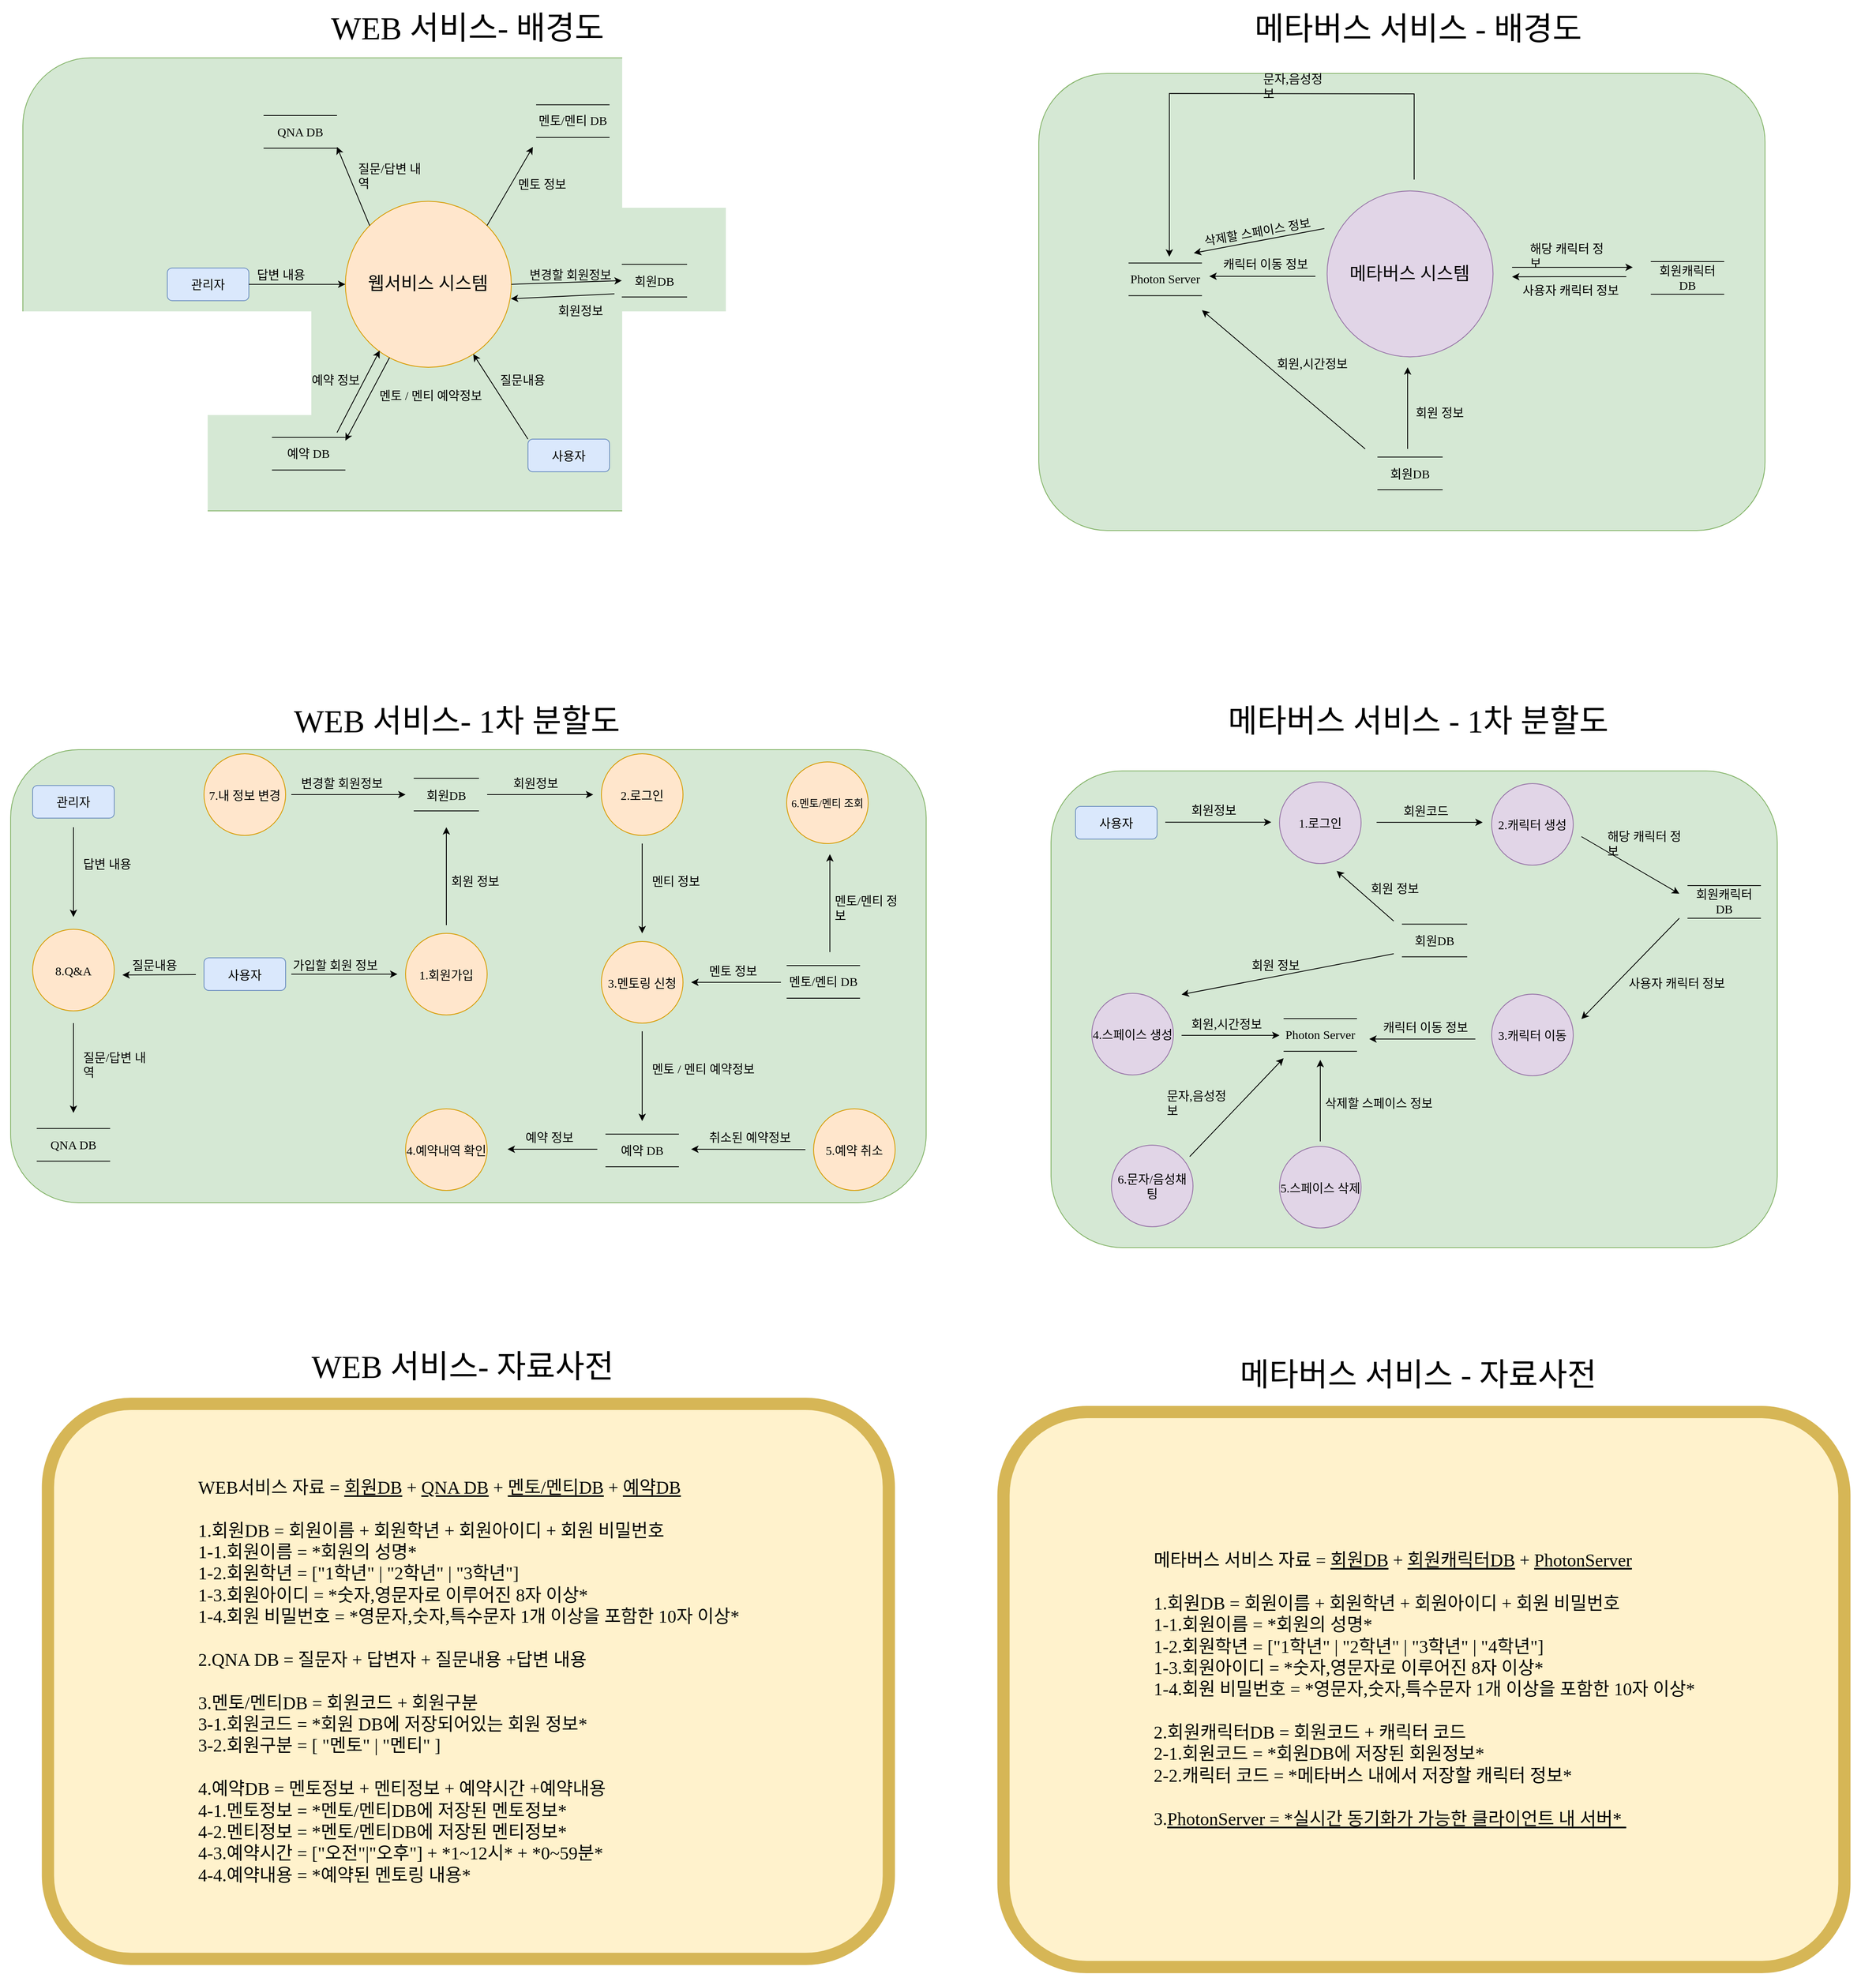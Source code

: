 <mxfile version="17.1.5" type="device"><diagram id="-OunWYBne3AR_iL73mro" name="Page-1"><mxGraphModel dx="981" dy="548" grid="1" gridSize="10" guides="1" tooltips="1" connect="1" arrows="1" fold="1" page="1" pageScale="1" pageWidth="1169" pageHeight="827" math="0" shadow="0"><root><mxCell id="0"/><mxCell id="1" parent="0"/><mxCell id="7ZHbH-6lriujdF9TPf_T-72" value="" style="rounded=1;whiteSpace=wrap;html=1;fontFamily=Jua;fontSource=https%3A%2F%2Ffonts.googleapis.com%2Fcss%3Ffamily%3DJua;fontSize=15;fillColor=#d5e8d4;strokeColor=#82b366;shadow=0;" parent="1" vertex="1"><mxGeometry x="1290" y="110" width="890" height="560" as="geometry"/></mxCell><mxCell id="7ZHbH-6lriujdF9TPf_T-37" value="" style="rounded=1;whiteSpace=wrap;html=1;fontFamily=Jua;fontSource=https%3A%2F%2Ffonts.googleapis.com%2Fcss%3Ffamily%3DJua;fontSize=15;fillColor=#d5e8d4;strokeColor=#82b366;shadow=0;" parent="1" vertex="1"><mxGeometry x="45" y="90.82" width="1122" height="555" as="geometry"/></mxCell><mxCell id="6_DLsamDY0g5jkmVOjVb-47" value="" style="rounded=1;whiteSpace=wrap;html=1;fontFamily=Jua;fontSource=https%3A%2F%2Ffonts.googleapis.com%2Fcss%3Ffamily%3DJua;fontSize=15;fillColor=#d5e8d4;strokeColor=#82b366;shadow=0;" parent="1" vertex="1"><mxGeometry x="30" y="938.5" width="1122" height="555" as="geometry"/></mxCell><mxCell id="6_DLsamDY0g5jkmVOjVb-2" value="&lt;font style=&quot;font-size: 15px&quot;&gt;1.회원가입&lt;/font&gt;" style="ellipse;whiteSpace=wrap;html=1;aspect=fixed;fillColor=#ffe6cc;strokeColor=#d79b00;fontFamily=Jua;fontSource=https%3A%2F%2Ffonts.googleapis.com%2Fcss%3Ffamily%3DJua;" parent="1" vertex="1"><mxGeometry x="514" y="1163.5" width="100" height="100" as="geometry"/></mxCell><mxCell id="6_DLsamDY0g5jkmVOjVb-3" value="사용자" style="rounded=1;whiteSpace=wrap;html=1;fillColor=#dae8fc;strokeColor=#6c8ebf;fontSize=15;fontStyle=0;fontFamily=Jua;fontSource=https%3A%2F%2Ffonts.googleapis.com%2Fcss%3Ffamily%3DJua;" parent="1" vertex="1"><mxGeometry x="267" y="1193.5" width="100" height="40" as="geometry"/></mxCell><mxCell id="6_DLsamDY0g5jkmVOjVb-4" value="&lt;font style=&quot;font-size: 15px&quot;&gt;2.로그인&lt;/font&gt;" style="ellipse;whiteSpace=wrap;html=1;aspect=fixed;fillColor=#ffe6cc;strokeColor=#d79b00;fontFamily=Jua;fontSource=https%3A%2F%2Ffonts.googleapis.com%2Fcss%3Ffamily%3DJua;" parent="1" vertex="1"><mxGeometry x="754" y="943.5" width="100" height="100" as="geometry"/></mxCell><mxCell id="6_DLsamDY0g5jkmVOjVb-5" value="" style="endArrow=none;html=1;rounded=0;fontFamily=Jua;fontSource=https%3A%2F%2Ffonts.googleapis.com%2Fcss%3Ffamily%3DJua;fontSize=15;fontStyle=0" parent="1" edge="1"><mxGeometry width="50" height="50" relative="1" as="geometry"><mxPoint x="524" y="973.5" as="sourcePoint"/><mxPoint x="604" y="973.5" as="targetPoint"/></mxGeometry></mxCell><mxCell id="6_DLsamDY0g5jkmVOjVb-6" value="" style="endArrow=none;html=1;rounded=0;fontFamily=Jua;fontSource=https%3A%2F%2Ffonts.googleapis.com%2Fcss%3Ffamily%3DJua;fontSize=15;fontStyle=0" parent="1" edge="1"><mxGeometry width="50" height="50" relative="1" as="geometry"><mxPoint x="524" y="1013.5" as="sourcePoint"/><mxPoint x="604" y="1013.5" as="targetPoint"/></mxGeometry></mxCell><mxCell id="6_DLsamDY0g5jkmVOjVb-8" value="회원DB" style="text;html=1;strokeColor=none;fillColor=none;align=center;verticalAlign=middle;whiteSpace=wrap;rounded=0;fontFamily=Jua;fontSource=https%3A%2F%2Ffonts.googleapis.com%2Fcss%3Ffamily%3DJua;fontSize=15;fontStyle=0" parent="1" vertex="1"><mxGeometry x="524" y="973.5" width="80" height="40" as="geometry"/></mxCell><mxCell id="6_DLsamDY0g5jkmVOjVb-9" value="" style="endArrow=classic;html=1;rounded=0;fontFamily=Jua;fontSource=https%3A%2F%2Ffonts.googleapis.com%2Fcss%3Ffamily%3DJua;fontSize=15;" parent="1" edge="1"><mxGeometry width="50" height="50" relative="1" as="geometry"><mxPoint x="564" y="1153.5" as="sourcePoint"/><mxPoint x="564" y="1033.5" as="targetPoint"/></mxGeometry></mxCell><mxCell id="6_DLsamDY0g5jkmVOjVb-10" value="회원 정보" style="text;html=1;strokeColor=none;fillColor=none;align=left;verticalAlign=middle;whiteSpace=wrap;rounded=0;fontFamily=Jua;fontSource=https%3A%2F%2Ffonts.googleapis.com%2Fcss%3Ffamily%3DJua;fontSize=15;fontStyle=0" parent="1" vertex="1"><mxGeometry x="568" y="1083.5" width="90" height="30" as="geometry"/></mxCell><mxCell id="6_DLsamDY0g5jkmVOjVb-11" value="" style="endArrow=classic;html=1;rounded=0;fontFamily=Jua;fontSource=https%3A%2F%2Ffonts.googleapis.com%2Fcss%3Ffamily%3DJua;fontSize=15;" parent="1" edge="1"><mxGeometry width="50" height="50" relative="1" as="geometry"><mxPoint x="374" y="1213.5" as="sourcePoint"/><mxPoint x="504" y="1213.5" as="targetPoint"/></mxGeometry></mxCell><mxCell id="6_DLsamDY0g5jkmVOjVb-12" value="가입할 회원 정보" style="text;html=1;strokeColor=none;fillColor=none;align=left;verticalAlign=middle;whiteSpace=wrap;rounded=0;fontFamily=Jua;fontSource=https%3A%2F%2Ffonts.googleapis.com%2Fcss%3Ffamily%3DJua;fontSize=15;fontStyle=0" parent="1" vertex="1"><mxGeometry x="374" y="1186.5" width="120" height="30" as="geometry"/></mxCell><mxCell id="6_DLsamDY0g5jkmVOjVb-13" value="" style="endArrow=classic;html=1;rounded=0;fontFamily=Jua;fontSource=https%3A%2F%2Ffonts.googleapis.com%2Fcss%3Ffamily%3DJua;fontSize=15;" parent="1" edge="1"><mxGeometry width="50" height="50" relative="1" as="geometry"><mxPoint x="614" y="993.5" as="sourcePoint"/><mxPoint x="744" y="993.5" as="targetPoint"/></mxGeometry></mxCell><mxCell id="6_DLsamDY0g5jkmVOjVb-14" value="회원정보" style="text;html=1;strokeColor=none;fillColor=none;align=left;verticalAlign=middle;whiteSpace=wrap;rounded=0;fontFamily=Jua;fontSource=https%3A%2F%2Ffonts.googleapis.com%2Fcss%3Ffamily%3DJua;fontSize=15;fontStyle=0" parent="1" vertex="1"><mxGeometry x="644" y="963.5" width="90" height="30" as="geometry"/></mxCell><mxCell id="6_DLsamDY0g5jkmVOjVb-15" value="&lt;span style=&quot;font-size: 15px&quot;&gt;3.멘토링 신청&lt;/span&gt;" style="ellipse;whiteSpace=wrap;html=1;aspect=fixed;fillColor=#ffe6cc;strokeColor=#d79b00;fontFamily=Jua;fontSource=https%3A%2F%2Ffonts.googleapis.com%2Fcss%3Ffamily%3DJua;" parent="1" vertex="1"><mxGeometry x="754" y="1173.5" width="100" height="100" as="geometry"/></mxCell><mxCell id="6_DLsamDY0g5jkmVOjVb-16" value="" style="endArrow=none;html=1;rounded=0;fontFamily=Jua;fontSource=https%3A%2F%2Ffonts.googleapis.com%2Fcss%3Ffamily%3DJua;fontSize=15;fontStyle=0" parent="1" edge="1"><mxGeometry width="50" height="50" relative="1" as="geometry"><mxPoint x="981" y="1203" as="sourcePoint"/><mxPoint x="1071" y="1203" as="targetPoint"/></mxGeometry></mxCell><mxCell id="6_DLsamDY0g5jkmVOjVb-17" value="" style="endArrow=none;html=1;rounded=0;fontFamily=Jua;fontSource=https%3A%2F%2Ffonts.googleapis.com%2Fcss%3Ffamily%3DJua;fontSize=15;fontStyle=0" parent="1" edge="1"><mxGeometry width="50" height="50" relative="1" as="geometry"><mxPoint x="981" y="1243" as="sourcePoint"/><mxPoint x="1071" y="1243" as="targetPoint"/></mxGeometry></mxCell><mxCell id="6_DLsamDY0g5jkmVOjVb-18" value="멘토/멘티 DB" style="text;html=1;strokeColor=none;fillColor=none;align=center;verticalAlign=middle;whiteSpace=wrap;rounded=0;fontFamily=Jua;fontSource=https%3A%2F%2Ffonts.googleapis.com%2Fcss%3Ffamily%3DJua;fontSize=15;fontStyle=0" parent="1" vertex="1"><mxGeometry x="981" y="1207" width="90" height="30" as="geometry"/></mxCell><mxCell id="6_DLsamDY0g5jkmVOjVb-19" value="" style="endArrow=classic;html=1;rounded=0;fontFamily=Jua;fontSource=https%3A%2F%2Ffonts.googleapis.com%2Fcss%3Ffamily%3DJua;fontSize=15;" parent="1" edge="1"><mxGeometry width="50" height="50" relative="1" as="geometry"><mxPoint x="804" y="1053.5" as="sourcePoint"/><mxPoint x="804" y="1163.5" as="targetPoint"/></mxGeometry></mxCell><mxCell id="6_DLsamDY0g5jkmVOjVb-22" value="&lt;span style=&quot;font-size: 15px&quot;&gt;4.예약내역 확인&lt;/span&gt;" style="ellipse;whiteSpace=wrap;html=1;aspect=fixed;fillColor=#ffe6cc;strokeColor=#d79b00;fontFamily=Jua;fontSource=https%3A%2F%2Ffonts.googleapis.com%2Fcss%3Ffamily%3DJua;" parent="1" vertex="1"><mxGeometry x="514" y="1378.5" width="100" height="100" as="geometry"/></mxCell><mxCell id="6_DLsamDY0g5jkmVOjVb-23" value="" style="endArrow=none;html=1;rounded=0;fontFamily=Jua;fontSource=https%3A%2F%2Ffonts.googleapis.com%2Fcss%3Ffamily%3DJua;fontSize=15;fontStyle=0" parent="1" edge="1"><mxGeometry width="50" height="50" relative="1" as="geometry"><mxPoint x="759" y="1409.5" as="sourcePoint"/><mxPoint x="849" y="1409.5" as="targetPoint"/></mxGeometry></mxCell><mxCell id="6_DLsamDY0g5jkmVOjVb-24" value="" style="endArrow=none;html=1;rounded=0;fontFamily=Jua;fontSource=https%3A%2F%2Ffonts.googleapis.com%2Fcss%3Ffamily%3DJua;fontSize=15;fontStyle=0" parent="1" edge="1"><mxGeometry width="50" height="50" relative="1" as="geometry"><mxPoint x="759" y="1449.5" as="sourcePoint"/><mxPoint x="849" y="1449.5" as="targetPoint"/></mxGeometry></mxCell><mxCell id="6_DLsamDY0g5jkmVOjVb-25" value="예약 DB" style="text;html=1;strokeColor=none;fillColor=none;align=center;verticalAlign=middle;whiteSpace=wrap;rounded=0;fontFamily=Jua;fontSource=https%3A%2F%2Ffonts.googleapis.com%2Fcss%3Ffamily%3DJua;fontSize=15;fontStyle=0" parent="1" vertex="1"><mxGeometry x="759" y="1413.5" width="90" height="30" as="geometry"/></mxCell><mxCell id="6_DLsamDY0g5jkmVOjVb-26" value="" style="endArrow=classic;html=1;rounded=0;fontFamily=Jua;fontSource=https%3A%2F%2Ffonts.googleapis.com%2Fcss%3Ffamily%3DJua;fontSize=15;" parent="1" edge="1"><mxGeometry width="50" height="50" relative="1" as="geometry"><mxPoint x="749" y="1428" as="sourcePoint"/><mxPoint x="639" y="1428" as="targetPoint"/></mxGeometry></mxCell><mxCell id="6_DLsamDY0g5jkmVOjVb-27" value="예약 정보" style="text;html=1;strokeColor=none;fillColor=none;align=left;verticalAlign=middle;whiteSpace=wrap;rounded=0;fontFamily=Jua;fontSource=https%3A%2F%2Ffonts.googleapis.com%2Fcss%3Ffamily%3DJua;fontSize=15;fontStyle=0" parent="1" vertex="1"><mxGeometry x="659" y="1398" width="90" height="30" as="geometry"/></mxCell><mxCell id="6_DLsamDY0g5jkmVOjVb-29" value="멘티 정보" style="text;html=1;strokeColor=none;fillColor=none;align=left;verticalAlign=middle;whiteSpace=wrap;rounded=0;fontFamily=Jua;fontSource=https%3A%2F%2Ffonts.googleapis.com%2Fcss%3Ffamily%3DJua;fontSize=15;fontStyle=0" parent="1" vertex="1"><mxGeometry x="814" y="1083.5" width="90" height="30" as="geometry"/></mxCell><mxCell id="6_DLsamDY0g5jkmVOjVb-31" value="" style="endArrow=classic;html=1;rounded=0;fontFamily=Jua;fontSource=https%3A%2F%2Ffonts.googleapis.com%2Fcss%3Ffamily%3DJua;fontSize=15;" parent="1" edge="1"><mxGeometry width="50" height="50" relative="1" as="geometry"><mxPoint x="974" y="1223.5" as="sourcePoint"/><mxPoint x="864" y="1223.5" as="targetPoint"/></mxGeometry></mxCell><mxCell id="6_DLsamDY0g5jkmVOjVb-32" value="멘토 정보" style="text;html=1;strokeColor=none;fillColor=none;align=left;verticalAlign=middle;whiteSpace=wrap;rounded=0;fontFamily=Jua;fontSource=https%3A%2F%2Ffonts.googleapis.com%2Fcss%3Ffamily%3DJua;fontSize=15;fontStyle=0" parent="1" vertex="1"><mxGeometry x="884" y="1193.5" width="90" height="30" as="geometry"/></mxCell><mxCell id="6_DLsamDY0g5jkmVOjVb-33" value="" style="endArrow=classic;html=1;rounded=0;fontFamily=Jua;fontSource=https%3A%2F%2Ffonts.googleapis.com%2Fcss%3Ffamily%3DJua;fontSize=15;" parent="1" edge="1"><mxGeometry width="50" height="50" relative="1" as="geometry"><mxPoint x="804" y="1283.5" as="sourcePoint"/><mxPoint x="804" y="1393.5" as="targetPoint"/></mxGeometry></mxCell><mxCell id="6_DLsamDY0g5jkmVOjVb-34" value="멘토 / 멘티 예약정보" style="text;html=1;strokeColor=none;fillColor=none;align=left;verticalAlign=middle;whiteSpace=wrap;rounded=0;fontFamily=Jua;fontSource=https%3A%2F%2Ffonts.googleapis.com%2Fcss%3Ffamily%3DJua;fontSize=15;fontStyle=0" parent="1" vertex="1"><mxGeometry x="814" y="1313.5" width="140" height="30" as="geometry"/></mxCell><mxCell id="6_DLsamDY0g5jkmVOjVb-37" value="&lt;span style=&quot;font-size: 15px&quot;&gt;5.예약 취소&lt;br&gt;&lt;/span&gt;" style="ellipse;whiteSpace=wrap;html=1;aspect=fixed;fillColor=#ffe6cc;strokeColor=#d79b00;fontFamily=Jua;fontSource=https%3A%2F%2Ffonts.googleapis.com%2Fcss%3Ffamily%3DJua;" parent="1" vertex="1"><mxGeometry x="1014" y="1378.5" width="100" height="100" as="geometry"/></mxCell><mxCell id="6_DLsamDY0g5jkmVOjVb-38" value="" style="endArrow=classic;html=1;rounded=0;fontFamily=Jua;fontSource=https%3A%2F%2Ffonts.googleapis.com%2Fcss%3Ffamily%3DJua;fontSize=15;" parent="1" edge="1"><mxGeometry width="50" height="50" relative="1" as="geometry"><mxPoint x="1004" y="1428.5" as="sourcePoint"/><mxPoint x="864" y="1428" as="targetPoint"/></mxGeometry></mxCell><mxCell id="6_DLsamDY0g5jkmVOjVb-39" value="취소된 예약정보" style="text;html=1;strokeColor=none;fillColor=none;align=left;verticalAlign=middle;whiteSpace=wrap;rounded=0;fontFamily=Jua;fontSource=https%3A%2F%2Ffonts.googleapis.com%2Fcss%3Ffamily%3DJua;fontSize=15;fontStyle=0" parent="1" vertex="1"><mxGeometry x="884" y="1398" width="110" height="30" as="geometry"/></mxCell><mxCell id="6_DLsamDY0g5jkmVOjVb-40" value="&lt;span style=&quot;font-size: 13px;&quot;&gt;6.멘토/멘티 조회&lt;br style=&quot;font-size: 13px;&quot;&gt;&lt;/span&gt;" style="ellipse;whiteSpace=wrap;html=1;aspect=fixed;fillColor=#ffe6cc;strokeColor=#d79b00;fontFamily=Jua;fontSource=https%3A%2F%2Ffonts.googleapis.com%2Fcss%3Ffamily%3DJua;fontSize=13;" parent="1" vertex="1"><mxGeometry x="981" y="953.5" width="100" height="100" as="geometry"/></mxCell><mxCell id="6_DLsamDY0g5jkmVOjVb-41" value="" style="endArrow=classic;html=1;rounded=0;fontFamily=Jua;fontSource=https%3A%2F%2Ffonts.googleapis.com%2Fcss%3Ffamily%3DJua;fontSize=15;" parent="1" edge="1"><mxGeometry width="50" height="50" relative="1" as="geometry"><mxPoint x="1034" y="1186.5" as="sourcePoint"/><mxPoint x="1034" y="1066.5" as="targetPoint"/></mxGeometry></mxCell><mxCell id="6_DLsamDY0g5jkmVOjVb-42" value="멘토/멘티 정보" style="text;html=1;strokeColor=none;fillColor=none;align=left;verticalAlign=middle;whiteSpace=wrap;rounded=0;fontFamily=Jua;fontSource=https%3A%2F%2Ffonts.googleapis.com%2Fcss%3Ffamily%3DJua;fontSize=15;fontStyle=0" parent="1" vertex="1"><mxGeometry x="1038" y="1116.5" width="90" height="30" as="geometry"/></mxCell><mxCell id="6_DLsamDY0g5jkmVOjVb-43" value="&lt;span style=&quot;font-size: 15px&quot;&gt;7.내 정보 변경&lt;br&gt;&lt;/span&gt;" style="ellipse;whiteSpace=wrap;html=1;aspect=fixed;fillColor=#ffe6cc;strokeColor=#d79b00;fontFamily=Jua;fontSource=https%3A%2F%2Ffonts.googleapis.com%2Fcss%3Ffamily%3DJua;" parent="1" vertex="1"><mxGeometry x="267" y="943.5" width="100" height="100" as="geometry"/></mxCell><mxCell id="6_DLsamDY0g5jkmVOjVb-44" value="" style="endArrow=classic;html=1;rounded=0;fontFamily=Jua;fontSource=https%3A%2F%2Ffonts.googleapis.com%2Fcss%3Ffamily%3DJua;fontSize=15;" parent="1" edge="1"><mxGeometry width="50" height="50" relative="1" as="geometry"><mxPoint x="374" y="993.5" as="sourcePoint"/><mxPoint x="514" y="993.5" as="targetPoint"/></mxGeometry></mxCell><mxCell id="6_DLsamDY0g5jkmVOjVb-45" value="변경할 회원정보" style="text;html=1;strokeColor=none;fillColor=none;align=left;verticalAlign=middle;whiteSpace=wrap;rounded=0;fontFamily=Jua;fontSource=https%3A%2F%2Ffonts.googleapis.com%2Fcss%3Ffamily%3DJua;fontSize=15;fontStyle=0" parent="1" vertex="1"><mxGeometry x="384" y="963.5" width="110" height="30" as="geometry"/></mxCell><mxCell id="6_DLsamDY0g5jkmVOjVb-48" value="WEB 서비스- 1차 분할도" style="text;html=1;strokeColor=none;fillColor=none;align=center;verticalAlign=middle;whiteSpace=wrap;rounded=0;shadow=0;fontFamily=Jua;fontSource=https%3A%2F%2Ffonts.googleapis.com%2Fcss%3Ffamily%3DJua;fontSize=39;" parent="1" vertex="1"><mxGeometry x="17" y="868.5" width="1120" height="70" as="geometry"/></mxCell><mxCell id="6_DLsamDY0g5jkmVOjVb-49" value="" style="rounded=1;whiteSpace=wrap;html=1;fontFamily=Jua;fontSource=https%3A%2F%2Ffonts.googleapis.com%2Fcss%3Ffamily%3DJua;fontSize=15;fillColor=#d5e8d4;strokeColor=#82b366;shadow=0;" parent="1" vertex="1"><mxGeometry x="1305" y="964.5" width="890" height="584" as="geometry"/></mxCell><mxCell id="6_DLsamDY0g5jkmVOjVb-50" value="메타버스 서비스 - 1차 분할도" style="text;html=1;strokeColor=none;fillColor=none;align=center;verticalAlign=middle;whiteSpace=wrap;rounded=0;shadow=0;fontFamily=Jua;fontSource=https%3A%2F%2Ffonts.googleapis.com%2Fcss%3Ffamily%3DJua;fontSize=39;" parent="1" vertex="1"><mxGeometry x="1305" y="868.5" width="900" height="70" as="geometry"/></mxCell><mxCell id="6_DLsamDY0g5jkmVOjVb-51" value="사용자" style="rounded=1;whiteSpace=wrap;html=1;fillColor=#dae8fc;strokeColor=#6c8ebf;fontSize=15;fontStyle=0;fontFamily=Jua;fontSource=https%3A%2F%2Ffonts.googleapis.com%2Fcss%3Ffamily%3DJua;" parent="1" vertex="1"><mxGeometry x="1335" y="1008" width="100" height="40" as="geometry"/></mxCell><mxCell id="6_DLsamDY0g5jkmVOjVb-52" value="&lt;font style=&quot;font-size: 15px&quot;&gt;1.로그인&lt;/font&gt;" style="ellipse;whiteSpace=wrap;html=1;aspect=fixed;fillColor=#e1d5e7;strokeColor=#9673a6;fontFamily=Jua;fontSource=https%3A%2F%2Ffonts.googleapis.com%2Fcss%3Ffamily%3DJua;" parent="1" vertex="1"><mxGeometry x="1585" y="978" width="100" height="100" as="geometry"/></mxCell><mxCell id="6_DLsamDY0g5jkmVOjVb-53" value="" style="endArrow=classic;html=1;rounded=0;fontFamily=Jua;fontSource=https%3A%2F%2Ffonts.googleapis.com%2Fcss%3Ffamily%3DJua;fontSize=15;" parent="1" edge="1"><mxGeometry width="50" height="50" relative="1" as="geometry"><mxPoint x="1445" y="1027.32" as="sourcePoint"/><mxPoint x="1575" y="1027.32" as="targetPoint"/></mxGeometry></mxCell><mxCell id="6_DLsamDY0g5jkmVOjVb-54" value="회원정보" style="text;html=1;strokeColor=none;fillColor=none;align=left;verticalAlign=middle;whiteSpace=wrap;rounded=0;fontFamily=Jua;fontSource=https%3A%2F%2Ffonts.googleapis.com%2Fcss%3Ffamily%3DJua;fontSize=15;fontStyle=0" parent="1" vertex="1"><mxGeometry x="1475" y="997.32" width="90" height="30" as="geometry"/></mxCell><mxCell id="6_DLsamDY0g5jkmVOjVb-55" value="&lt;font style=&quot;font-size: 15px&quot;&gt;2.캐릭터 생성&lt;/font&gt;" style="ellipse;whiteSpace=wrap;html=1;aspect=fixed;fillColor=#e1d5e7;strokeColor=#9673a6;fontFamily=Jua;fontSource=https%3A%2F%2Ffonts.googleapis.com%2Fcss%3Ffamily%3DJua;" parent="1" vertex="1"><mxGeometry x="1845" y="980" width="100" height="100" as="geometry"/></mxCell><mxCell id="6_DLsamDY0g5jkmVOjVb-56" value="" style="endArrow=classic;html=1;rounded=0;fontFamily=Jua;fontSource=https%3A%2F%2Ffonts.googleapis.com%2Fcss%3Ffamily%3DJua;fontSize=15;" parent="1" edge="1"><mxGeometry width="50" height="50" relative="1" as="geometry"><mxPoint x="1704" y="1027.5" as="sourcePoint"/><mxPoint x="1834" y="1027.5" as="targetPoint"/></mxGeometry></mxCell><mxCell id="6_DLsamDY0g5jkmVOjVb-57" value="회원코드" style="text;html=1;strokeColor=none;fillColor=none;align=left;verticalAlign=middle;whiteSpace=wrap;rounded=0;fontFamily=Jua;fontSource=https%3A%2F%2Ffonts.googleapis.com%2Fcss%3Ffamily%3DJua;fontSize=15;fontStyle=0" parent="1" vertex="1"><mxGeometry x="1735" y="997.5" width="90" height="30" as="geometry"/></mxCell><mxCell id="6_DLsamDY0g5jkmVOjVb-58" value="" style="endArrow=none;html=1;rounded=0;fontFamily=Jua;fontSource=https%3A%2F%2Ffonts.googleapis.com%2Fcss%3Ffamily%3DJua;fontSize=15;fontStyle=0" parent="1" edge="1"><mxGeometry width="50" height="50" relative="1" as="geometry"><mxPoint x="2085" y="1105" as="sourcePoint"/><mxPoint x="2175" y="1105" as="targetPoint"/></mxGeometry></mxCell><mxCell id="6_DLsamDY0g5jkmVOjVb-59" value="" style="endArrow=none;html=1;rounded=0;fontFamily=Jua;fontSource=https%3A%2F%2Ffonts.googleapis.com%2Fcss%3Ffamily%3DJua;fontSize=15;fontStyle=0" parent="1" edge="1"><mxGeometry width="50" height="50" relative="1" as="geometry"><mxPoint x="2085" y="1145" as="sourcePoint"/><mxPoint x="2175" y="1145" as="targetPoint"/></mxGeometry></mxCell><mxCell id="6_DLsamDY0g5jkmVOjVb-60" value="회원캐릭터 DB" style="text;html=1;strokeColor=none;fillColor=none;align=center;verticalAlign=middle;whiteSpace=wrap;rounded=0;fontFamily=Jua;fontSource=https%3A%2F%2Ffonts.googleapis.com%2Fcss%3Ffamily%3DJua;fontSize=15;fontStyle=0" parent="1" vertex="1"><mxGeometry x="2085" y="1109" width="90" height="30" as="geometry"/></mxCell><mxCell id="6_DLsamDY0g5jkmVOjVb-61" value="" style="endArrow=classic;html=1;rounded=0;fontFamily=Jua;fontSource=https%3A%2F%2Ffonts.googleapis.com%2Fcss%3Ffamily%3DJua;fontSize=15;" parent="1" edge="1"><mxGeometry width="50" height="50" relative="1" as="geometry"><mxPoint x="1955" y="1045" as="sourcePoint"/><mxPoint x="2075" y="1115" as="targetPoint"/></mxGeometry></mxCell><mxCell id="6_DLsamDY0g5jkmVOjVb-62" value="해당 캐릭터 정보" style="text;html=1;strokeColor=none;fillColor=none;align=left;verticalAlign=middle;whiteSpace=wrap;rounded=0;fontFamily=Jua;fontSource=https%3A%2F%2Ffonts.googleapis.com%2Fcss%3Ffamily%3DJua;fontSize=15;fontStyle=0" parent="1" vertex="1"><mxGeometry x="1985" y="1038" width="106" height="30" as="geometry"/></mxCell><mxCell id="6_DLsamDY0g5jkmVOjVb-63" value="&lt;font style=&quot;font-size: 15px&quot;&gt;3.캐릭터 이동&lt;/font&gt;" style="ellipse;whiteSpace=wrap;html=1;aspect=fixed;fillColor=#e1d5e7;strokeColor=#9673a6;fontFamily=Jua;fontSource=https%3A%2F%2Ffonts.googleapis.com%2Fcss%3Ffamily%3DJua;" parent="1" vertex="1"><mxGeometry x="1845" y="1238" width="100" height="100" as="geometry"/></mxCell><mxCell id="6_DLsamDY0g5jkmVOjVb-64" value="" style="endArrow=none;html=1;rounded=0;fontFamily=Jua;fontSource=https%3A%2F%2Ffonts.googleapis.com%2Fcss%3Ffamily%3DJua;fontSize=15;fontStyle=0" parent="1" edge="1"><mxGeometry width="50" height="50" relative="1" as="geometry"><mxPoint x="1590" y="1268" as="sourcePoint"/><mxPoint x="1680" y="1268" as="targetPoint"/></mxGeometry></mxCell><mxCell id="6_DLsamDY0g5jkmVOjVb-65" value="" style="endArrow=none;html=1;rounded=0;fontFamily=Jua;fontSource=https%3A%2F%2Ffonts.googleapis.com%2Fcss%3Ffamily%3DJua;fontSize=15;fontStyle=0" parent="1" edge="1"><mxGeometry width="50" height="50" relative="1" as="geometry"><mxPoint x="1590" y="1308" as="sourcePoint"/><mxPoint x="1680" y="1308" as="targetPoint"/></mxGeometry></mxCell><mxCell id="6_DLsamDY0g5jkmVOjVb-66" value="Photon Server" style="text;html=1;strokeColor=none;fillColor=none;align=center;verticalAlign=middle;whiteSpace=wrap;rounded=0;fontFamily=Jua;fontSource=https%3A%2F%2Ffonts.googleapis.com%2Fcss%3Ffamily%3DJua;fontSize=15;fontStyle=0" parent="1" vertex="1"><mxGeometry x="1590" y="1272" width="90" height="30" as="geometry"/></mxCell><mxCell id="6_DLsamDY0g5jkmVOjVb-67" value="" style="endArrow=classic;html=1;rounded=0;fontFamily=Jua;fontSource=https%3A%2F%2Ffonts.googleapis.com%2Fcss%3Ffamily%3DJua;fontSize=15;" parent="1" edge="1"><mxGeometry width="50" height="50" relative="1" as="geometry"><mxPoint x="1825" y="1293" as="sourcePoint"/><mxPoint x="1695" y="1293" as="targetPoint"/></mxGeometry></mxCell><mxCell id="6_DLsamDY0g5jkmVOjVb-68" value="캐릭터 이동 정보" style="text;html=1;strokeColor=none;fillColor=none;align=left;verticalAlign=middle;whiteSpace=wrap;rounded=0;fontFamily=Jua;fontSource=https%3A%2F%2Ffonts.googleapis.com%2Fcss%3Ffamily%3DJua;fontSize=15;fontStyle=0" parent="1" vertex="1"><mxGeometry x="1710" y="1263" width="110" height="30" as="geometry"/></mxCell><mxCell id="6_DLsamDY0g5jkmVOjVb-70" value="&lt;font style=&quot;font-size: 15px&quot;&gt;4.스페이스 생성&lt;/font&gt;" style="ellipse;whiteSpace=wrap;html=1;aspect=fixed;fillColor=#e1d5e7;strokeColor=#9673a6;fontFamily=Jua;fontSource=https%3A%2F%2Ffonts.googleapis.com%2Fcss%3Ffamily%3DJua;" parent="1" vertex="1"><mxGeometry x="1355" y="1237" width="100" height="100" as="geometry"/></mxCell><mxCell id="6_DLsamDY0g5jkmVOjVb-71" value="" style="endArrow=classic;html=1;rounded=0;fontFamily=Jua;fontSource=https%3A%2F%2Ffonts.googleapis.com%2Fcss%3Ffamily%3DJua;fontSize=13;" parent="1" edge="1"><mxGeometry width="50" height="50" relative="1" as="geometry"><mxPoint x="1465" y="1288.5" as="sourcePoint"/><mxPoint x="1585" y="1288.5" as="targetPoint"/></mxGeometry></mxCell><mxCell id="6_DLsamDY0g5jkmVOjVb-72" value="회원,시간정보" style="text;html=1;strokeColor=none;fillColor=none;align=left;verticalAlign=middle;whiteSpace=wrap;rounded=0;fontFamily=Jua;fontSource=https%3A%2F%2Ffonts.googleapis.com%2Fcss%3Ffamily%3DJua;fontSize=15;fontStyle=0" parent="1" vertex="1"><mxGeometry x="1475" y="1258.5" width="90" height="30" as="geometry"/></mxCell><mxCell id="6_DLsamDY0g5jkmVOjVb-73" value="&lt;font style=&quot;font-size: 15px&quot;&gt;5.스페이스 삭제&lt;/font&gt;" style="ellipse;whiteSpace=wrap;html=1;aspect=fixed;fillColor=#e1d5e7;strokeColor=#9673a6;fontFamily=Jua;fontSource=https%3A%2F%2Ffonts.googleapis.com%2Fcss%3Ffamily%3DJua;" parent="1" vertex="1"><mxGeometry x="1585" y="1424.5" width="100" height="100" as="geometry"/></mxCell><mxCell id="6_DLsamDY0g5jkmVOjVb-74" value="" style="endArrow=classic;html=1;rounded=0;fontFamily=Jua;fontSource=https%3A%2F%2Ffonts.googleapis.com%2Fcss%3Ffamily%3DJua;fontSize=15;" parent="1" edge="1"><mxGeometry width="50" height="50" relative="1" as="geometry"><mxPoint x="1635" y="1418.5" as="sourcePoint"/><mxPoint x="1635" y="1318.5" as="targetPoint"/></mxGeometry></mxCell><mxCell id="6_DLsamDY0g5jkmVOjVb-75" value="삭제할 스페이스 정보" style="text;html=1;strokeColor=none;fillColor=none;align=left;verticalAlign=middle;whiteSpace=wrap;rounded=0;fontFamily=Jua;fontSource=https%3A%2F%2Ffonts.googleapis.com%2Fcss%3Ffamily%3DJua;fontSize=15;fontStyle=0" parent="1" vertex="1"><mxGeometry x="1639" y="1355.5" width="136" height="30" as="geometry"/></mxCell><mxCell id="6_DLsamDY0g5jkmVOjVb-77" value="&lt;font style=&quot;font-size: 15px&quot;&gt;6.문자/음성채팅&lt;/font&gt;" style="ellipse;whiteSpace=wrap;html=1;aspect=fixed;fillColor=#e1d5e7;strokeColor=#9673a6;fontFamily=Jua;fontSource=https%3A%2F%2Ffonts.googleapis.com%2Fcss%3Ffamily%3DJua;" parent="1" vertex="1"><mxGeometry x="1379" y="1423" width="100" height="100" as="geometry"/></mxCell><mxCell id="6_DLsamDY0g5jkmVOjVb-78" value="" style="endArrow=classic;html=1;rounded=0;fontFamily=Jua;fontSource=https%3A%2F%2Ffonts.googleapis.com%2Fcss%3Ffamily%3DJua;fontSize=13;" parent="1" edge="1"><mxGeometry width="50" height="50" relative="1" as="geometry"><mxPoint x="1475" y="1437" as="sourcePoint"/><mxPoint x="1590" y="1316.5" as="targetPoint"/></mxGeometry></mxCell><mxCell id="6_DLsamDY0g5jkmVOjVb-79" value="문자,음성정보" style="text;html=1;strokeColor=none;fillColor=none;align=left;verticalAlign=middle;whiteSpace=wrap;rounded=0;fontFamily=Jua;fontSource=https%3A%2F%2Ffonts.googleapis.com%2Fcss%3Ffamily%3DJua;fontSize=15;fontStyle=0" parent="1" vertex="1"><mxGeometry x="1445" y="1355.5" width="80" height="30" as="geometry"/></mxCell><mxCell id="6_DLsamDY0g5jkmVOjVb-80" value="" style="endArrow=classic;html=1;rounded=0;fontFamily=Jua;fontSource=https%3A%2F%2Ffonts.googleapis.com%2Fcss%3Ffamily%3DJua;fontSize=15;" parent="1" edge="1"><mxGeometry width="50" height="50" relative="1" as="geometry"><mxPoint x="2075" y="1145" as="sourcePoint"/><mxPoint x="1955" y="1268.5" as="targetPoint"/></mxGeometry></mxCell><mxCell id="6_DLsamDY0g5jkmVOjVb-81" value="사용자 캐릭터 정보" style="text;html=1;strokeColor=none;fillColor=none;align=left;verticalAlign=middle;whiteSpace=wrap;rounded=0;fontFamily=Jua;fontSource=https%3A%2F%2Ffonts.googleapis.com%2Fcss%3Ffamily%3DJua;fontSize=15;fontStyle=0" parent="1" vertex="1"><mxGeometry x="2010.5" y="1208.5" width="125" height="30" as="geometry"/></mxCell><mxCell id="j9UiibSMIHHqkhnggHT5-1" value="" style="endArrow=none;html=1;rounded=0;fontFamily=Jua;fontSource=https%3A%2F%2Ffonts.googleapis.com%2Fcss%3Ffamily%3DJua;fontSize=15;fontStyle=0" parent="1" edge="1"><mxGeometry width="50" height="50" relative="1" as="geometry"><mxPoint x="62" y="1402.59" as="sourcePoint"/><mxPoint x="152" y="1402.59" as="targetPoint"/></mxGeometry></mxCell><mxCell id="j9UiibSMIHHqkhnggHT5-2" value="" style="endArrow=none;html=1;rounded=0;fontFamily=Jua;fontSource=https%3A%2F%2Ffonts.googleapis.com%2Fcss%3Ffamily%3DJua;fontSize=15;fontStyle=0" parent="1" edge="1"><mxGeometry width="50" height="50" relative="1" as="geometry"><mxPoint x="62" y="1442.59" as="sourcePoint"/><mxPoint x="152" y="1442.59" as="targetPoint"/></mxGeometry></mxCell><mxCell id="j9UiibSMIHHqkhnggHT5-3" value="QNA DB" style="text;html=1;strokeColor=none;fillColor=none;align=center;verticalAlign=middle;whiteSpace=wrap;rounded=0;fontFamily=Jua;fontSource=https%3A%2F%2Ffonts.googleapis.com%2Fcss%3Ffamily%3DJua;fontSize=15;fontStyle=0" parent="1" vertex="1"><mxGeometry x="62" y="1406.59" width="90" height="30" as="geometry"/></mxCell><mxCell id="j9UiibSMIHHqkhnggHT5-4" value="" style="endArrow=classic;html=1;rounded=0;fontFamily=Jua;fontSource=https%3A%2F%2Ffonts.googleapis.com%2Fcss%3Ffamily%3DJua;fontSize=15;" parent="1" edge="1"><mxGeometry width="50" height="50" relative="1" as="geometry"><mxPoint x="257" y="1214" as="sourcePoint"/><mxPoint x="167" y="1214.5" as="targetPoint"/></mxGeometry></mxCell><mxCell id="j9UiibSMIHHqkhnggHT5-5" value="질문내용" style="text;html=1;strokeColor=none;fillColor=none;align=left;verticalAlign=middle;whiteSpace=wrap;rounded=0;fontFamily=Jua;fontSource=https%3A%2F%2Ffonts.googleapis.com%2Fcss%3Ffamily%3DJua;fontSize=15;fontStyle=0" parent="1" vertex="1"><mxGeometry x="177" y="1186.5" width="140" height="30" as="geometry"/></mxCell><mxCell id="j9UiibSMIHHqkhnggHT5-6" value="관리자" style="rounded=1;whiteSpace=wrap;html=1;fillColor=#dae8fc;strokeColor=#6c8ebf;fontSize=15;fontStyle=0;fontFamily=Jua;fontSource=https%3A%2F%2Ffonts.googleapis.com%2Fcss%3Ffamily%3DJua;" parent="1" vertex="1"><mxGeometry x="57" y="982.32" width="100" height="40" as="geometry"/></mxCell><mxCell id="j9UiibSMIHHqkhnggHT5-7" value="&lt;span style=&quot;font-size: 15px&quot;&gt;8.Q&amp;amp;A&lt;br&gt;&lt;/span&gt;" style="ellipse;whiteSpace=wrap;html=1;aspect=fixed;fillColor=#ffe6cc;strokeColor=#d79b00;fontFamily=Jua;fontSource=https%3A%2F%2Ffonts.googleapis.com%2Fcss%3Ffamily%3DJua;" parent="1" vertex="1"><mxGeometry x="57" y="1158.5" width="100" height="100" as="geometry"/></mxCell><mxCell id="j9UiibSMIHHqkhnggHT5-8" value="" style="endArrow=classic;html=1;rounded=0;fontFamily=Jua;fontSource=https%3A%2F%2Ffonts.googleapis.com%2Fcss%3Ffamily%3DJua;fontSize=15;" parent="1" edge="1"><mxGeometry width="50" height="50" relative="1" as="geometry"><mxPoint x="107" y="1033.5" as="sourcePoint"/><mxPoint x="107" y="1143.5" as="targetPoint"/></mxGeometry></mxCell><mxCell id="j9UiibSMIHHqkhnggHT5-9" value="답변 내용" style="text;html=1;strokeColor=none;fillColor=none;align=left;verticalAlign=middle;whiteSpace=wrap;rounded=0;fontFamily=Jua;fontSource=https%3A%2F%2Ffonts.googleapis.com%2Fcss%3Ffamily%3DJua;fontSize=15;fontStyle=0" parent="1" vertex="1"><mxGeometry x="117" y="1063" width="90" height="30" as="geometry"/></mxCell><mxCell id="j9UiibSMIHHqkhnggHT5-10" value="" style="endArrow=classic;html=1;rounded=0;fontFamily=Jua;fontSource=https%3A%2F%2Ffonts.googleapis.com%2Fcss%3Ffamily%3DJua;fontSize=15;" parent="1" edge="1"><mxGeometry width="50" height="50" relative="1" as="geometry"><mxPoint x="107" y="1273.5" as="sourcePoint"/><mxPoint x="107" y="1383.5" as="targetPoint"/></mxGeometry></mxCell><mxCell id="j9UiibSMIHHqkhnggHT5-11" value="질문/답변 내역" style="text;html=1;strokeColor=none;fillColor=none;align=left;verticalAlign=middle;whiteSpace=wrap;rounded=0;fontFamily=Jua;fontSource=https%3A%2F%2Ffonts.googleapis.com%2Fcss%3Ffamily%3DJua;fontSize=15;fontStyle=0" parent="1" vertex="1"><mxGeometry x="117" y="1308.5" width="90" height="30" as="geometry"/></mxCell><mxCell id="7ZHbH-6lriujdF9TPf_T-1" value="WEB 서비스- 배경도" style="text;html=1;strokeColor=none;fillColor=none;align=center;verticalAlign=middle;whiteSpace=wrap;rounded=0;shadow=0;fontFamily=Jua;fontSource=https%3A%2F%2Ffonts.googleapis.com%2Fcss%3Ffamily%3DJua;fontSize=39;" parent="1" vertex="1"><mxGeometry x="30" y="20" width="1120" height="70" as="geometry"/></mxCell><mxCell id="7ZHbH-6lriujdF9TPf_T-3" value="&lt;font style=&quot;font-size: 22px;&quot;&gt;웹서비스 시스템&lt;/font&gt;" style="ellipse;whiteSpace=wrap;html=1;aspect=fixed;fillColor=#ffe6cc;strokeColor=#d79b00;fontFamily=Jua;fontSource=https%3A%2F%2Ffonts.googleapis.com%2Fcss%3Ffamily%3DJua;fontSize=22;" parent="1" vertex="1"><mxGeometry x="440.25" y="266.63" width="203.37" height="203.37" as="geometry"/></mxCell><mxCell id="7ZHbH-6lriujdF9TPf_T-4" value="관리자" style="rounded=1;whiteSpace=wrap;html=1;fillColor=#dae8fc;strokeColor=#6c8ebf;fontSize=15;fontStyle=0;fontFamily=Jua;fontSource=https%3A%2F%2Ffonts.googleapis.com%2Fcss%3Ffamily%3DJua;" parent="1" vertex="1"><mxGeometry x="222" y="348.32" width="100" height="40" as="geometry"/></mxCell><mxCell id="7ZHbH-6lriujdF9TPf_T-5" value="사용자" style="rounded=1;whiteSpace=wrap;html=1;fillColor=#dae8fc;strokeColor=#6c8ebf;fontSize=15;fontStyle=0;fontFamily=Jua;fontSource=https%3A%2F%2Ffonts.googleapis.com%2Fcss%3Ffamily%3DJua;" parent="1" vertex="1"><mxGeometry x="664" y="558" width="100" height="40" as="geometry"/></mxCell><mxCell id="7ZHbH-6lriujdF9TPf_T-7" value="" style="endArrow=none;html=1;rounded=0;fontFamily=Jua;fontSource=https%3A%2F%2Ffonts.googleapis.com%2Fcss%3Ffamily%3DJua;fontSize=15;fontStyle=0" parent="1" edge="1"><mxGeometry width="50" height="50" relative="1" as="geometry"><mxPoint x="779" y="343.82" as="sourcePoint"/><mxPoint x="859" y="343.82" as="targetPoint"/></mxGeometry></mxCell><mxCell id="7ZHbH-6lriujdF9TPf_T-8" value="" style="endArrow=none;html=1;rounded=0;fontFamily=Jua;fontSource=https%3A%2F%2Ffonts.googleapis.com%2Fcss%3Ffamily%3DJua;fontSize=15;fontStyle=0" parent="1" edge="1"><mxGeometry width="50" height="50" relative="1" as="geometry"><mxPoint x="779" y="383.82" as="sourcePoint"/><mxPoint x="859" y="383.82" as="targetPoint"/></mxGeometry></mxCell><mxCell id="7ZHbH-6lriujdF9TPf_T-9" value="회원DB" style="text;html=1;strokeColor=none;fillColor=none;align=center;verticalAlign=middle;whiteSpace=wrap;rounded=0;fontFamily=Jua;fontSource=https%3A%2F%2Ffonts.googleapis.com%2Fcss%3Ffamily%3DJua;fontSize=15;fontStyle=0" parent="1" vertex="1"><mxGeometry x="779" y="343.82" width="80" height="40" as="geometry"/></mxCell><mxCell id="7ZHbH-6lriujdF9TPf_T-10" value="" style="endArrow=none;html=1;rounded=0;fontFamily=Jua;fontSource=https%3A%2F%2Ffonts.googleapis.com%2Fcss%3Ffamily%3DJua;fontSize=15;fontStyle=0" parent="1" edge="1"><mxGeometry width="50" height="50" relative="1" as="geometry"><mxPoint x="674.0" y="148.32" as="sourcePoint"/><mxPoint x="764.0" y="148.32" as="targetPoint"/></mxGeometry></mxCell><mxCell id="7ZHbH-6lriujdF9TPf_T-11" value="" style="endArrow=none;html=1;rounded=0;fontFamily=Jua;fontSource=https%3A%2F%2Ffonts.googleapis.com%2Fcss%3Ffamily%3DJua;fontSize=15;fontStyle=0" parent="1" edge="1"><mxGeometry width="50" height="50" relative="1" as="geometry"><mxPoint x="674.0" y="188.32" as="sourcePoint"/><mxPoint x="764.0" y="188.32" as="targetPoint"/></mxGeometry></mxCell><mxCell id="7ZHbH-6lriujdF9TPf_T-12" value="멘토/멘티 DB" style="text;html=1;strokeColor=none;fillColor=none;align=center;verticalAlign=middle;whiteSpace=wrap;rounded=0;fontFamily=Jua;fontSource=https%3A%2F%2Ffonts.googleapis.com%2Fcss%3Ffamily%3DJua;fontSize=15;fontStyle=0" parent="1" vertex="1"><mxGeometry x="674" y="152.32" width="90" height="30" as="geometry"/></mxCell><mxCell id="7ZHbH-6lriujdF9TPf_T-13" value="" style="endArrow=none;html=1;rounded=0;fontFamily=Jua;fontSource=https%3A%2F%2Ffonts.googleapis.com%2Fcss%3Ffamily%3DJua;fontSize=15;fontStyle=0" parent="1" edge="1"><mxGeometry width="50" height="50" relative="1" as="geometry"><mxPoint x="350.25" y="555.91" as="sourcePoint"/><mxPoint x="440.25" y="555.91" as="targetPoint"/></mxGeometry></mxCell><mxCell id="7ZHbH-6lriujdF9TPf_T-14" value="" style="endArrow=none;html=1;rounded=0;fontFamily=Jua;fontSource=https%3A%2F%2Ffonts.googleapis.com%2Fcss%3Ffamily%3DJua;fontSize=15;fontStyle=0" parent="1" edge="1"><mxGeometry width="50" height="50" relative="1" as="geometry"><mxPoint x="350.25" y="595.91" as="sourcePoint"/><mxPoint x="440.25" y="595.91" as="targetPoint"/></mxGeometry></mxCell><mxCell id="7ZHbH-6lriujdF9TPf_T-15" value="예약 DB" style="text;html=1;strokeColor=none;fillColor=none;align=center;verticalAlign=middle;whiteSpace=wrap;rounded=0;fontFamily=Jua;fontSource=https%3A%2F%2Ffonts.googleapis.com%2Fcss%3Ffamily%3DJua;fontSize=15;fontStyle=0" parent="1" vertex="1"><mxGeometry x="350.25" y="559.91" width="90" height="30" as="geometry"/></mxCell><mxCell id="7ZHbH-6lriujdF9TPf_T-16" value="" style="endArrow=none;html=1;rounded=0;fontFamily=Jua;fontSource=https%3A%2F%2Ffonts.googleapis.com%2Fcss%3Ffamily%3DJua;fontSize=15;fontStyle=0" parent="1" edge="1"><mxGeometry width="50" height="50" relative="1" as="geometry"><mxPoint x="340" y="161.5" as="sourcePoint"/><mxPoint x="430" y="161.5" as="targetPoint"/></mxGeometry></mxCell><mxCell id="7ZHbH-6lriujdF9TPf_T-17" value="" style="endArrow=none;html=1;rounded=0;fontFamily=Jua;fontSource=https%3A%2F%2Ffonts.googleapis.com%2Fcss%3Ffamily%3DJua;fontSize=15;fontStyle=0" parent="1" edge="1"><mxGeometry width="50" height="50" relative="1" as="geometry"><mxPoint x="340" y="201.5" as="sourcePoint"/><mxPoint x="430" y="201.5" as="targetPoint"/></mxGeometry></mxCell><mxCell id="7ZHbH-6lriujdF9TPf_T-18" value="QNA DB" style="text;html=1;strokeColor=none;fillColor=none;align=center;verticalAlign=middle;whiteSpace=wrap;rounded=0;fontFamily=Jua;fontSource=https%3A%2F%2Ffonts.googleapis.com%2Fcss%3Ffamily%3DJua;fontSize=15;fontStyle=0" parent="1" vertex="1"><mxGeometry x="340" y="165.5" width="90" height="30" as="geometry"/></mxCell><mxCell id="7ZHbH-6lriujdF9TPf_T-19" value="" style="endArrow=classic;html=1;rounded=0;fontFamily=Jua;fontSource=https%3A%2F%2Ffonts.googleapis.com%2Fcss%3Ffamily%3DJua;fontSize=15;exitX=0;exitY=0;exitDx=0;exitDy=0;" parent="1" source="7ZHbH-6lriujdF9TPf_T-5" target="7ZHbH-6lriujdF9TPf_T-3" edge="1"><mxGeometry width="50" height="50" relative="1" as="geometry"><mxPoint x="670" y="540" as="sourcePoint"/><mxPoint x="640" y="480" as="targetPoint"/></mxGeometry></mxCell><mxCell id="7ZHbH-6lriujdF9TPf_T-20" value="질문내용" style="text;html=1;strokeColor=none;fillColor=none;align=left;verticalAlign=middle;whiteSpace=wrap;rounded=0;fontFamily=Jua;fontSource=https%3A%2F%2Ffonts.googleapis.com%2Fcss%3Ffamily%3DJua;fontSize=15;fontStyle=0" parent="1" vertex="1"><mxGeometry x="628" y="470" width="60" height="30" as="geometry"/></mxCell><mxCell id="7ZHbH-6lriujdF9TPf_T-21" value="" style="endArrow=classic;html=1;rounded=0;fontFamily=Jua;fontSource=https%3A%2F%2Ffonts.googleapis.com%2Fcss%3Ffamily%3DJua;fontSize=15;exitX=1;exitY=0.5;exitDx=0;exitDy=0;entryX=0;entryY=0.5;entryDx=0;entryDy=0;" parent="1" source="7ZHbH-6lriujdF9TPf_T-4" target="7ZHbH-6lriujdF9TPf_T-3" edge="1"><mxGeometry width="50" height="50" relative="1" as="geometry"><mxPoint x="330" y="388.32" as="sourcePoint"/><mxPoint x="330" y="498.32" as="targetPoint"/></mxGeometry></mxCell><mxCell id="7ZHbH-6lriujdF9TPf_T-22" value="답변 내용" style="text;html=1;strokeColor=none;fillColor=none;align=left;verticalAlign=middle;whiteSpace=wrap;rounded=0;fontFamily=Jua;fontSource=https%3A%2F%2Ffonts.googleapis.com%2Fcss%3Ffamily%3DJua;fontSize=15;fontStyle=0" parent="1" vertex="1"><mxGeometry x="330" y="340.5" width="90" height="30" as="geometry"/></mxCell><mxCell id="7ZHbH-6lriujdF9TPf_T-23" value="" style="endArrow=classic;html=1;rounded=0;fontFamily=Jua;fontSource=https%3A%2F%2Ffonts.googleapis.com%2Fcss%3Ffamily%3DJua;fontSize=15;exitX=0;exitY=0;exitDx=0;exitDy=0;" parent="1" source="7ZHbH-6lriujdF9TPf_T-3" edge="1"><mxGeometry width="50" height="50" relative="1" as="geometry"><mxPoint x="934" y="119.5" as="sourcePoint"/><mxPoint x="430" y="200" as="targetPoint"/></mxGeometry></mxCell><mxCell id="7ZHbH-6lriujdF9TPf_T-24" value="질문/답변 내역" style="text;html=1;strokeColor=none;fillColor=none;align=left;verticalAlign=middle;whiteSpace=wrap;rounded=0;fontFamily=Jua;fontSource=https%3A%2F%2Ffonts.googleapis.com%2Fcss%3Ffamily%3DJua;fontSize=15;fontStyle=0" parent="1" vertex="1"><mxGeometry x="454" y="219.5" width="90" height="30" as="geometry"/></mxCell><mxCell id="7ZHbH-6lriujdF9TPf_T-25" value="" style="endArrow=classic;html=1;rounded=0;fontFamily=Jua;fontSource=https%3A%2F%2Ffonts.googleapis.com%2Fcss%3Ffamily%3DJua;fontSize=15;entryX=1;entryY=0;entryDx=0;entryDy=0;" parent="1" source="7ZHbH-6lriujdF9TPf_T-3" target="7ZHbH-6lriujdF9TPf_T-15" edge="1"><mxGeometry width="50" height="50" relative="1" as="geometry"><mxPoint x="172" y="598" as="sourcePoint"/><mxPoint x="172" y="708" as="targetPoint"/></mxGeometry></mxCell><mxCell id="7ZHbH-6lriujdF9TPf_T-26" value="멘토 / 멘티 예약정보" style="text;html=1;strokeColor=none;fillColor=none;align=left;verticalAlign=middle;whiteSpace=wrap;rounded=0;fontFamily=Jua;fontSource=https%3A%2F%2Ffonts.googleapis.com%2Fcss%3Ffamily%3DJua;fontSize=15;fontStyle=0" parent="1" vertex="1"><mxGeometry x="480" y="489" width="140" height="30" as="geometry"/></mxCell><mxCell id="7ZHbH-6lriujdF9TPf_T-27" value="" style="endArrow=classic;html=1;rounded=0;fontFamily=Jua;fontSource=https%3A%2F%2Ffonts.googleapis.com%2Fcss%3Ffamily%3DJua;fontSize=15;exitX=1;exitY=0;exitDx=0;exitDy=0;" parent="1" source="7ZHbH-6lriujdF9TPf_T-3" edge="1"><mxGeometry width="50" height="50" relative="1" as="geometry"><mxPoint x="844" y="428" as="sourcePoint"/><mxPoint x="670" y="200" as="targetPoint"/></mxGeometry></mxCell><mxCell id="7ZHbH-6lriujdF9TPf_T-28" value="멘토 정보" style="text;html=1;strokeColor=none;fillColor=none;align=left;verticalAlign=middle;whiteSpace=wrap;rounded=0;fontFamily=Jua;fontSource=https%3A%2F%2Ffonts.googleapis.com%2Fcss%3Ffamily%3DJua;fontSize=15;fontStyle=0" parent="1" vertex="1"><mxGeometry x="650" y="229.5" width="90" height="30" as="geometry"/></mxCell><mxCell id="7ZHbH-6lriujdF9TPf_T-29" value="" style="endArrow=classic;html=1;rounded=0;fontFamily=Jua;fontSource=https%3A%2F%2Ffonts.googleapis.com%2Fcss%3Ffamily%3DJua;fontSize=15;exitX=1;exitY=0.5;exitDx=0;exitDy=0;entryX=0;entryY=0.5;entryDx=0;entryDy=0;" parent="1" source="7ZHbH-6lriujdF9TPf_T-3" target="7ZHbH-6lriujdF9TPf_T-9" edge="1"><mxGeometry width="50" height="50" relative="1" as="geometry"><mxPoint x="794" y="510" as="sourcePoint"/><mxPoint x="924" y="510" as="targetPoint"/></mxGeometry></mxCell><mxCell id="7ZHbH-6lriujdF9TPf_T-30" value="변경할 회원정보" style="text;html=1;strokeColor=none;fillColor=none;align=left;verticalAlign=middle;whiteSpace=wrap;rounded=0;fontFamily=Jua;fontSource=https%3A%2F%2Ffonts.googleapis.com%2Fcss%3Ffamily%3DJua;fontSize=15;fontStyle=0" parent="1" vertex="1"><mxGeometry x="664" y="340.5" width="126" height="30" as="geometry"/></mxCell><mxCell id="7ZHbH-6lriujdF9TPf_T-31" value="" style="endArrow=classic;html=1;rounded=0;fontFamily=Jua;fontSource=https%3A%2F%2Ffonts.googleapis.com%2Fcss%3Ffamily%3DJua;fontSize=15;entryX=0.207;entryY=0.899;entryDx=0;entryDy=0;entryPerimeter=0;" parent="1" target="7ZHbH-6lriujdF9TPf_T-3" edge="1"><mxGeometry width="50" height="50" relative="1" as="geometry"><mxPoint x="430" y="550" as="sourcePoint"/><mxPoint x="187" y="549" as="targetPoint"/></mxGeometry></mxCell><mxCell id="7ZHbH-6lriujdF9TPf_T-32" value="예약 정보" style="text;html=1;strokeColor=none;fillColor=none;align=left;verticalAlign=middle;whiteSpace=wrap;rounded=0;fontFamily=Jua;fontSource=https%3A%2F%2Ffonts.googleapis.com%2Fcss%3Ffamily%3DJua;fontSize=15;fontStyle=0" parent="1" vertex="1"><mxGeometry x="397" y="470" width="63" height="30" as="geometry"/></mxCell><mxCell id="7ZHbH-6lriujdF9TPf_T-33" value="" style="endArrow=classic;html=1;rounded=0;fontFamily=Jua;fontSource=https%3A%2F%2Ffonts.googleapis.com%2Fcss%3Ffamily%3DJua;fontSize=15;entryX=0.997;entryY=0.587;entryDx=0;entryDy=0;entryPerimeter=0;" parent="1" target="7ZHbH-6lriujdF9TPf_T-3" edge="1"><mxGeometry width="50" height="50" relative="1" as="geometry"><mxPoint x="770" y="380" as="sourcePoint"/><mxPoint x="924" y="414.41" as="targetPoint"/></mxGeometry></mxCell><mxCell id="7ZHbH-6lriujdF9TPf_T-34" value="회원정보" style="text;html=1;strokeColor=none;fillColor=none;align=left;verticalAlign=middle;whiteSpace=wrap;rounded=0;fontFamily=Jua;fontSource=https%3A%2F%2Ffonts.googleapis.com%2Fcss%3Ffamily%3DJua;fontSize=15;fontStyle=0" parent="1" vertex="1"><mxGeometry x="699" y="385.0" width="90" height="30" as="geometry"/></mxCell><mxCell id="7ZHbH-6lriujdF9TPf_T-39" value="메타버스 서비스 - 배경도" style="text;html=1;strokeColor=none;fillColor=none;align=center;verticalAlign=middle;whiteSpace=wrap;rounded=0;shadow=0;fontFamily=Jua;fontSource=https%3A%2F%2Ffonts.googleapis.com%2Fcss%3Ffamily%3DJua;fontSize=39;" parent="1" vertex="1"><mxGeometry x="1305" y="20.82" width="900" height="70" as="geometry"/></mxCell><mxCell id="7ZHbH-6lriujdF9TPf_T-40" value="&lt;font style=&quot;font-size: 22px&quot;&gt;메타버스 시스템&lt;/font&gt;" style="ellipse;whiteSpace=wrap;html=1;aspect=fixed;fillColor=#e1d5e7;strokeColor=#9673a6;fontFamily=Jua;fontSource=https%3A%2F%2Ffonts.googleapis.com%2Fcss%3Ffamily%3DJua;fontSize=22;" parent="1" vertex="1"><mxGeometry x="1643.32" y="253.82" width="203.37" height="203.37" as="geometry"/></mxCell><mxCell id="7ZHbH-6lriujdF9TPf_T-42" value="" style="endArrow=none;html=1;rounded=0;fontFamily=Jua;fontSource=https%3A%2F%2Ffonts.googleapis.com%2Fcss%3Ffamily%3DJua;fontSize=15;fontStyle=0" parent="1" edge="1"><mxGeometry width="50" height="50" relative="1" as="geometry"><mxPoint x="1400.0" y="342.28" as="sourcePoint"/><mxPoint x="1490.0" y="342.28" as="targetPoint"/></mxGeometry></mxCell><mxCell id="7ZHbH-6lriujdF9TPf_T-43" value="" style="endArrow=none;html=1;rounded=0;fontFamily=Jua;fontSource=https%3A%2F%2Ffonts.googleapis.com%2Fcss%3Ffamily%3DJua;fontSize=15;fontStyle=0" parent="1" edge="1"><mxGeometry width="50" height="50" relative="1" as="geometry"><mxPoint x="1400.0" y="382.28" as="sourcePoint"/><mxPoint x="1490.0" y="382.28" as="targetPoint"/></mxGeometry></mxCell><mxCell id="7ZHbH-6lriujdF9TPf_T-44" value="Photon Server" style="text;html=1;strokeColor=none;fillColor=none;align=center;verticalAlign=middle;whiteSpace=wrap;rounded=0;fontFamily=Jua;fontSource=https%3A%2F%2Ffonts.googleapis.com%2Fcss%3Ffamily%3DJua;fontSize=15;fontStyle=0" parent="1" vertex="1"><mxGeometry x="1400" y="346.28" width="90" height="30" as="geometry"/></mxCell><mxCell id="7ZHbH-6lriujdF9TPf_T-45" value="" style="endArrow=none;html=1;rounded=0;fontFamily=Jua;fontSource=https%3A%2F%2Ffonts.googleapis.com%2Fcss%3Ffamily%3DJua;fontSize=15;fontStyle=0" parent="1" edge="1"><mxGeometry width="50" height="50" relative="1" as="geometry"><mxPoint x="2040" y="340.5" as="sourcePoint"/><mxPoint x="2130" y="340.5" as="targetPoint"/></mxGeometry></mxCell><mxCell id="7ZHbH-6lriujdF9TPf_T-46" value="" style="endArrow=none;html=1;rounded=0;fontFamily=Jua;fontSource=https%3A%2F%2Ffonts.googleapis.com%2Fcss%3Ffamily%3DJua;fontSize=15;fontStyle=0" parent="1" edge="1"><mxGeometry width="50" height="50" relative="1" as="geometry"><mxPoint x="2040" y="380.5" as="sourcePoint"/><mxPoint x="2130" y="380.5" as="targetPoint"/></mxGeometry></mxCell><mxCell id="7ZHbH-6lriujdF9TPf_T-47" value="회원캐릭터 DB" style="text;html=1;strokeColor=none;fillColor=none;align=center;verticalAlign=middle;whiteSpace=wrap;rounded=0;fontFamily=Jua;fontSource=https%3A%2F%2Ffonts.googleapis.com%2Fcss%3Ffamily%3DJua;fontSize=15;fontStyle=0" parent="1" vertex="1"><mxGeometry x="2040" y="344.5" width="90" height="30" as="geometry"/></mxCell><mxCell id="7ZHbH-6lriujdF9TPf_T-48" value="" style="endArrow=classic;html=1;rounded=0;fontFamily=Jua;fontSource=https%3A%2F%2Ffonts.googleapis.com%2Fcss%3Ffamily%3DJua;fontSize=15;" parent="1" edge="1"><mxGeometry width="50" height="50" relative="1" as="geometry"><mxPoint x="1870" y="347.45" as="sourcePoint"/><mxPoint x="2018" y="347.45" as="targetPoint"/></mxGeometry></mxCell><mxCell id="7ZHbH-6lriujdF9TPf_T-49" value="해당 캐릭터 정보" style="text;html=1;strokeColor=none;fillColor=none;align=left;verticalAlign=middle;whiteSpace=wrap;rounded=0;fontFamily=Jua;fontSource=https%3A%2F%2Ffonts.googleapis.com%2Fcss%3Ffamily%3DJua;fontSize=15;fontStyle=0" parent="1" vertex="1"><mxGeometry x="1890" y="318.32" width="106" height="30" as="geometry"/></mxCell><mxCell id="7ZHbH-6lriujdF9TPf_T-50" value="사용자 캐릭터 정보" style="text;html=1;strokeColor=none;fillColor=none;align=left;verticalAlign=middle;whiteSpace=wrap;rounded=0;fontFamily=Jua;fontSource=https%3A%2F%2Ffonts.googleapis.com%2Fcss%3Ffamily%3DJua;fontSize=15;fontStyle=0" parent="1" vertex="1"><mxGeometry x="1880.5" y="360.0" width="125" height="30" as="geometry"/></mxCell><mxCell id="7ZHbH-6lriujdF9TPf_T-51" value="" style="endArrow=classic;html=1;rounded=0;fontFamily=Jua;fontSource=https%3A%2F%2Ffonts.googleapis.com%2Fcss%3Ffamily%3DJua;fontSize=15;" parent="1" edge="1"><mxGeometry width="50" height="50" relative="1" as="geometry"><mxPoint x="2010" y="359" as="sourcePoint"/><mxPoint x="1870" y="359.07" as="targetPoint"/></mxGeometry></mxCell><mxCell id="7ZHbH-6lriujdF9TPf_T-52" value="" style="endArrow=classic;html=1;rounded=0;fontFamily=Jua;fontSource=https%3A%2F%2Ffonts.googleapis.com%2Fcss%3Ffamily%3DJua;fontSize=15;" parent="1" edge="1"><mxGeometry width="50" height="50" relative="1" as="geometry"><mxPoint x="1629.0" y="358.46" as="sourcePoint"/><mxPoint x="1499.0" y="358.46" as="targetPoint"/></mxGeometry></mxCell><mxCell id="7ZHbH-6lriujdF9TPf_T-53" value="캐릭터 이동 정보" style="text;html=1;strokeColor=none;fillColor=none;align=left;verticalAlign=middle;whiteSpace=wrap;rounded=0;fontFamily=Jua;fontSource=https%3A%2F%2Ffonts.googleapis.com%2Fcss%3Ffamily%3DJua;fontSize=15;fontStyle=0" parent="1" vertex="1"><mxGeometry x="1514" y="328.46" width="110" height="30" as="geometry"/></mxCell><mxCell id="7ZHbH-6lriujdF9TPf_T-54" value="" style="endArrow=none;html=1;rounded=0;fontFamily=Jua;fontSource=https%3A%2F%2Ffonts.googleapis.com%2Fcss%3Ffamily%3DJua;fontSize=15;fontStyle=0" parent="1" edge="1"><mxGeometry width="50" height="50" relative="1" as="geometry"><mxPoint x="1735" y="1152.25" as="sourcePoint"/><mxPoint x="1815" y="1152.25" as="targetPoint"/></mxGeometry></mxCell><mxCell id="7ZHbH-6lriujdF9TPf_T-55" value="" style="endArrow=none;html=1;rounded=0;fontFamily=Jua;fontSource=https%3A%2F%2Ffonts.googleapis.com%2Fcss%3Ffamily%3DJua;fontSize=15;fontStyle=0" parent="1" edge="1"><mxGeometry width="50" height="50" relative="1" as="geometry"><mxPoint x="1735" y="1192.25" as="sourcePoint"/><mxPoint x="1815" y="1192.25" as="targetPoint"/></mxGeometry></mxCell><mxCell id="7ZHbH-6lriujdF9TPf_T-56" value="회원DB" style="text;html=1;strokeColor=none;fillColor=none;align=center;verticalAlign=middle;whiteSpace=wrap;rounded=0;fontFamily=Jua;fontSource=https%3A%2F%2Ffonts.googleapis.com%2Fcss%3Ffamily%3DJua;fontSize=15;fontStyle=0" parent="1" vertex="1"><mxGeometry x="1735" y="1152.25" width="80" height="40" as="geometry"/></mxCell><mxCell id="7ZHbH-6lriujdF9TPf_T-57" value="" style="endArrow=classic;html=1;rounded=0;fontFamily=Jua;fontSource=https%3A%2F%2Ffonts.googleapis.com%2Fcss%3Ffamily%3DJua;fontSize=15;" parent="1" edge="1"><mxGeometry width="50" height="50" relative="1" as="geometry"><mxPoint x="1725" y="1148.5" as="sourcePoint"/><mxPoint x="1655.0" y="1087" as="targetPoint"/></mxGeometry></mxCell><mxCell id="7ZHbH-6lriujdF9TPf_T-58" value="회원 정보" style="text;html=1;strokeColor=none;fillColor=none;align=left;verticalAlign=middle;whiteSpace=wrap;rounded=0;fontFamily=Jua;fontSource=https%3A%2F%2Ffonts.googleapis.com%2Fcss%3Ffamily%3DJua;fontSize=15;fontStyle=0" parent="1" vertex="1"><mxGeometry x="1695.0" y="1093" width="90" height="30" as="geometry"/></mxCell><mxCell id="7ZHbH-6lriujdF9TPf_T-59" value="" style="endArrow=none;html=1;rounded=0;fontFamily=Jua;fontSource=https%3A%2F%2Ffonts.googleapis.com%2Fcss%3Ffamily%3DJua;fontSize=15;fontStyle=0" parent="1" edge="1"><mxGeometry width="50" height="50" relative="1" as="geometry"><mxPoint x="1705.0" y="580" as="sourcePoint"/><mxPoint x="1785.0" y="580" as="targetPoint"/></mxGeometry></mxCell><mxCell id="7ZHbH-6lriujdF9TPf_T-60" value="" style="endArrow=none;html=1;rounded=0;fontFamily=Jua;fontSource=https%3A%2F%2Ffonts.googleapis.com%2Fcss%3Ffamily%3DJua;fontSize=15;fontStyle=0" parent="1" edge="1"><mxGeometry width="50" height="50" relative="1" as="geometry"><mxPoint x="1705.0" y="620" as="sourcePoint"/><mxPoint x="1785.0" y="620" as="targetPoint"/></mxGeometry></mxCell><mxCell id="7ZHbH-6lriujdF9TPf_T-61" value="회원DB" style="text;html=1;strokeColor=none;fillColor=none;align=center;verticalAlign=middle;whiteSpace=wrap;rounded=0;fontFamily=Jua;fontSource=https%3A%2F%2Ffonts.googleapis.com%2Fcss%3Ffamily%3DJua;fontSize=15;fontStyle=0" parent="1" vertex="1"><mxGeometry x="1705" y="580" width="80" height="40" as="geometry"/></mxCell><mxCell id="7ZHbH-6lriujdF9TPf_T-62" value="" style="endArrow=classic;html=1;rounded=0;fontSize=22;" parent="1" edge="1"><mxGeometry width="50" height="50" relative="1" as="geometry"><mxPoint x="1742" y="570" as="sourcePoint"/><mxPoint x="1742" y="470" as="targetPoint"/></mxGeometry></mxCell><mxCell id="7ZHbH-6lriujdF9TPf_T-63" value="회원 정보" style="text;html=1;strokeColor=none;fillColor=none;align=left;verticalAlign=middle;whiteSpace=wrap;rounded=0;fontFamily=Jua;fontSource=https%3A%2F%2Ffonts.googleapis.com%2Fcss%3Ffamily%3DJua;fontSize=15;fontStyle=0" parent="1" vertex="1"><mxGeometry x="1750.0" y="510" width="90" height="30" as="geometry"/></mxCell><mxCell id="7ZHbH-6lriujdF9TPf_T-64" value="" style="endArrow=classic;html=1;rounded=0;fontFamily=Jua;fontSource=https%3A%2F%2Ffonts.googleapis.com%2Fcss%3Ffamily%3DJua;fontSize=15;" parent="1" edge="1"><mxGeometry width="50" height="50" relative="1" as="geometry"><mxPoint x="1725" y="1188.5" as="sourcePoint"/><mxPoint x="1465" y="1238.5" as="targetPoint"/></mxGeometry></mxCell><mxCell id="7ZHbH-6lriujdF9TPf_T-65" value="회원 정보" style="text;html=1;strokeColor=none;fillColor=none;align=left;verticalAlign=middle;whiteSpace=wrap;rounded=0;fontFamily=Jua;fontSource=https%3A%2F%2Ffonts.googleapis.com%2Fcss%3Ffamily%3DJua;fontSize=15;fontStyle=0" parent="1" vertex="1"><mxGeometry x="1549.0" y="1186.5" width="90" height="30" as="geometry"/></mxCell><mxCell id="7ZHbH-6lriujdF9TPf_T-66" value="회원,시간정보" style="text;html=1;strokeColor=none;fillColor=none;align=left;verticalAlign=middle;whiteSpace=wrap;rounded=0;fontFamily=Jua;fontSource=https%3A%2F%2Ffonts.googleapis.com%2Fcss%3Ffamily%3DJua;fontSize=15;fontStyle=0" parent="1" vertex="1"><mxGeometry x="1580" y="450" width="90" height="30" as="geometry"/></mxCell><mxCell id="7ZHbH-6lriujdF9TPf_T-67" value="" style="endArrow=classic;html=1;rounded=0;fontSize=22;" parent="1" edge="1"><mxGeometry width="50" height="50" relative="1" as="geometry"><mxPoint x="1690" y="570" as="sourcePoint"/><mxPoint x="1490" y="400" as="targetPoint"/></mxGeometry></mxCell><mxCell id="7ZHbH-6lriujdF9TPf_T-68" value="" style="endArrow=classic;html=1;rounded=0;fontFamily=Jua;fontSource=https%3A%2F%2Ffonts.googleapis.com%2Fcss%3Ffamily%3DJua;fontSize=15;" parent="1" edge="1"><mxGeometry width="50" height="50" relative="1" as="geometry"><mxPoint x="1640" y="300" as="sourcePoint"/><mxPoint x="1480" y="330" as="targetPoint"/></mxGeometry></mxCell><mxCell id="7ZHbH-6lriujdF9TPf_T-69" value="삭제할 스페이스 정보" style="text;html=1;strokeColor=none;fillColor=none;align=left;verticalAlign=middle;whiteSpace=wrap;rounded=0;fontFamily=Jua;fontSource=https%3A%2F%2Ffonts.googleapis.com%2Fcss%3Ffamily%3DJua;fontSize=15;fontStyle=0;rotation=-10;" parent="1" vertex="1"><mxGeometry x="1490" y="288.32" width="136" height="30" as="geometry"/></mxCell><mxCell id="7ZHbH-6lriujdF9TPf_T-70" value="" style="endArrow=classic;html=1;rounded=0;fontFamily=Jua;fontSource=https%3A%2F%2Ffonts.googleapis.com%2Fcss%3Ffamily%3DJua;fontSize=13;" parent="1" edge="1"><mxGeometry width="50" height="50" relative="1" as="geometry"><mxPoint x="1750" y="240" as="sourcePoint"/><mxPoint x="1450" y="334.5" as="targetPoint"/><Array as="points"><mxPoint x="1750" y="135"/><mxPoint x="1450" y="134.5"/></Array></mxGeometry></mxCell><mxCell id="7ZHbH-6lriujdF9TPf_T-71" value="문자,음성정보" style="text;html=1;strokeColor=none;fillColor=none;align=left;verticalAlign=middle;whiteSpace=wrap;rounded=0;fontFamily=Jua;fontSource=https%3A%2F%2Ffonts.googleapis.com%2Fcss%3Ffamily%3DJua;fontSize=15;fontStyle=0" parent="1" vertex="1"><mxGeometry x="1563.32" y="110" width="80" height="30" as="geometry"/></mxCell><mxCell id="7ZHbH-6lriujdF9TPf_T-73" value="WEB 서비스- 자료사전" style="text;html=1;strokeColor=none;fillColor=none;align=center;verticalAlign=middle;whiteSpace=wrap;rounded=0;shadow=0;fontFamily=Jua;fontSource=https%3A%2F%2Ffonts.googleapis.com%2Fcss%3Ffamily%3DJua;fontSize=39;" parent="1" vertex="1"><mxGeometry x="24" y="1660" width="1120" height="70" as="geometry"/></mxCell><mxCell id="7ZHbH-6lriujdF9TPf_T-75" value="&lt;div style=&quot;text-align: left&quot;&gt;&lt;span style=&quot;font-family: &amp;#34;jua&amp;#34;&quot;&gt;WEB서비스 자료 = &lt;/span&gt;&lt;u style=&quot;font-family: &amp;#34;jua&amp;#34;&quot;&gt;회원DB&lt;/u&gt;&lt;span style=&quot;font-family: &amp;#34;jua&amp;#34;&quot;&gt; + &lt;/span&gt;&lt;u style=&quot;font-family: &amp;#34;jua&amp;#34;&quot;&gt;QNA DB&lt;/u&gt;&lt;span style=&quot;font-family: &amp;#34;jua&amp;#34;&quot;&gt; + &lt;/span&gt;&lt;u style=&quot;font-family: &amp;#34;jua&amp;#34;&quot;&gt;멘토/멘티DB&lt;/u&gt;&lt;span style=&quot;font-family: &amp;#34;jua&amp;#34;&quot;&gt; + &lt;/span&gt;&lt;u style=&quot;font-family: &amp;#34;jua&amp;#34;&quot;&gt;예약DB&lt;/u&gt;&lt;/div&gt;&lt;font face=&quot;Jua&quot; data-font-src=&quot;https://fonts.googleapis.com/css?family=Jua&quot;&gt;&lt;div style=&quot;text-align: left&quot;&gt;&lt;br&gt;&lt;/div&gt;&lt;div style=&quot;text-align: left&quot;&gt;&lt;span&gt;1.회원DB = 회원이름 + 회원학년 + 회원아이디 + 회원 비밀번호&lt;/span&gt;&lt;/div&gt;&lt;div style=&quot;text-align: left&quot;&gt;&lt;span&gt;1-1.회원이름&lt;/span&gt;&lt;span&gt;&amp;nbsp;= *회원의 성명*&lt;/span&gt;&lt;/div&gt;&lt;div style=&quot;text-align: left&quot;&gt;&lt;span&gt;1-2.회원학년 = [&quot;1학년&quot; | &quot;2학년&quot; | &quot;3학년&quot;]&lt;/span&gt;&lt;/div&gt;&lt;div style=&quot;text-align: left&quot;&gt;&lt;span&gt;1-3.회원아이디 = *숫자,영문자로 이루어진 8자 이상*&lt;/span&gt;&lt;/div&gt;&lt;div style=&quot;text-align: left&quot;&gt;&lt;span&gt;1-4.회원 비밀번호 = *영문자,숫자,특수문자 1개 이상을 포함한 10자 이상*&lt;br&gt;&lt;br&gt;2.QNA DB = 질문자 + 답변자 + 질문내용 +답변 내용&lt;br&gt;&lt;br&gt;3.멘토/멘티DB = 회원코드 + 회원구분&lt;/span&gt;&lt;/div&gt;&lt;div style=&quot;text-align: left&quot;&gt;&lt;span&gt;3-1.회원코드 = *회원 DB에 저장되어있는 회원 정보*&lt;/span&gt;&lt;/div&gt;&lt;div style=&quot;text-align: left&quot;&gt;&lt;span&gt;3-2.회원구분 = [ &quot;멘토&quot; | &quot;멘티&quot; ]&lt;/span&gt;&lt;/div&gt;&lt;div style=&quot;text-align: left&quot;&gt;&lt;span&gt;&lt;br&gt;&lt;/span&gt;&lt;/div&gt;&lt;div style=&quot;text-align: left&quot;&gt;&lt;span&gt;4.예약DB = 멘토정보 + 멘티정보 + 예약시간 +예약내용&lt;/span&gt;&lt;/div&gt;&lt;div style=&quot;text-align: left&quot;&gt;&lt;span&gt;4-1.멘토정보 = *멘토/멘티DB에 저장된 멘토정보*&lt;br&gt;&lt;/span&gt;4-2.멘티정보 = *멘토/멘티DB에 저장된 멘티정보*&lt;/div&gt;&lt;div style=&quot;text-align: left&quot;&gt;4-3.예약시간 = [&quot;오전&quot;|&quot;오후&quot;] + *1~12시* + *0~59분*&lt;/div&gt;&lt;div style=&quot;text-align: left&quot;&gt;4-4.예약내용 = *예약된 멘토링 내용*&amp;nbsp;&lt;/div&gt;&lt;/font&gt;" style="rounded=1;whiteSpace=wrap;html=1;fontSize=22;fillColor=#fff2cc;strokeColor=#d6b656;strokeWidth=15;" parent="1" vertex="1"><mxGeometry x="75.75" y="1740" width="1030.5" height="680" as="geometry"/></mxCell><mxCell id="7ZHbH-6lriujdF9TPf_T-76" value="메타버스 서비스 - 자료사전" style="text;html=1;strokeColor=none;fillColor=none;align=center;verticalAlign=middle;whiteSpace=wrap;rounded=0;shadow=0;fontFamily=Jua;fontSource=https%3A%2F%2Ffonts.googleapis.com%2Fcss%3Ffamily%3DJua;fontSize=39;" parent="1" vertex="1"><mxGeometry x="1195" y="1670" width="1120" height="70" as="geometry"/></mxCell><mxCell id="7ZHbH-6lriujdF9TPf_T-77" value="&lt;div style=&quot;text-align: left&quot;&gt;&lt;font face=&quot;jua&quot;&gt;메타버스 서비스 자료 = &lt;u&gt;회원DB&lt;/u&gt; + &lt;u&gt;회원캐릭터DB&lt;/u&gt; + &lt;u&gt;PhotonServer&lt;/u&gt;&lt;/font&gt;&lt;/div&gt;&lt;div style=&quot;text-align: left&quot;&gt;&lt;font face=&quot;jua&quot;&gt;&lt;u&gt;&lt;br&gt;&lt;/u&gt;&lt;/font&gt;&lt;/div&gt;&lt;div style=&quot;text-align: left&quot;&gt;&lt;div style=&quot;font-family: &amp;#34;jua&amp;#34;&quot;&gt;1.회원DB = 회원이름 + 회원학년 + 회원아이디 + 회원 비밀번호&lt;/div&gt;&lt;div style=&quot;font-family: &amp;#34;jua&amp;#34;&quot;&gt;1-1.회원이름&amp;nbsp;= *회원의 성명*&lt;/div&gt;&lt;div style=&quot;font-family: &amp;#34;jua&amp;#34;&quot;&gt;1-2.회원학년 = [&quot;1학년&quot; | &quot;2학년&quot; | &quot;3학년&quot;&amp;nbsp;&lt;span&gt;| &quot;4학년&quot;&lt;/span&gt;&lt;span&gt;]&lt;/span&gt;&lt;/div&gt;&lt;div style=&quot;font-family: &amp;#34;jua&amp;#34;&quot;&gt;1-3.회원아이디 = *숫자,영문자로 이루어진 8자 이상*&lt;/div&gt;&lt;div style=&quot;font-family: &amp;#34;jua&amp;#34;&quot;&gt;1-4.회원 비밀번호 = *영문자,숫자,특수문자 1개 이상을 포함한 10자 이상*&lt;/div&gt;&lt;div style=&quot;font-family: &amp;#34;jua&amp;#34;&quot;&gt;&lt;br&gt;&lt;/div&gt;&lt;div style=&quot;font-family: &amp;#34;jua&amp;#34;&quot;&gt;2.회원캐릭터DB = 회원코드 + 캐릭터 코드&lt;/div&gt;&lt;div style=&quot;font-family: &amp;#34;jua&amp;#34;&quot;&gt;2-1.회원코드 = *회원DB에 저장된 회원정보*&lt;/div&gt;&lt;div style=&quot;font-family: &amp;#34;jua&amp;#34;&quot;&gt;2-2.캐릭터 코드 = *메타버스 내에서 저장할 캐릭터 정보*&lt;/div&gt;&lt;div style=&quot;font-family: &amp;#34;jua&amp;#34;&quot;&gt;&lt;br&gt;&lt;/div&gt;&lt;div style=&quot;font-family: &amp;#34;jua&amp;#34;&quot;&gt;3.&lt;u style=&quot;font-family: &amp;#34;jua&amp;#34;&quot;&gt;PhotonServer = *실시간 동기화가 가능한 클라이언트 내 서버*&amp;nbsp;&lt;/u&gt;&lt;/div&gt;&lt;/div&gt;" style="rounded=1;whiteSpace=wrap;html=1;fontSize=22;fillColor=#fff2cc;strokeColor=#d6b656;strokeWidth=15;" parent="1" vertex="1"><mxGeometry x="1246.75" y="1750" width="1030.5" height="680" as="geometry"/></mxCell></root></mxGraphModel></diagram></mxfile>
